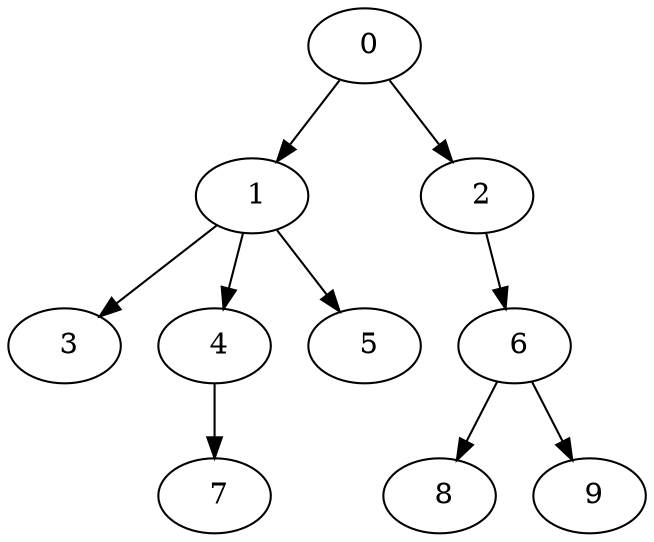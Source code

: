 digraph mytree {
" 0" -> " 1";
" 0" -> " 2";
" 1" -> " 3";
" 1" -> " 4";
" 1" -> " 5";
" 2" -> " 6";
" 3";
" 4" -> " 7";
" 5";
" 6" -> " 8";
" 6" -> " 9";
" 7";
" 8";
" 9";
}
